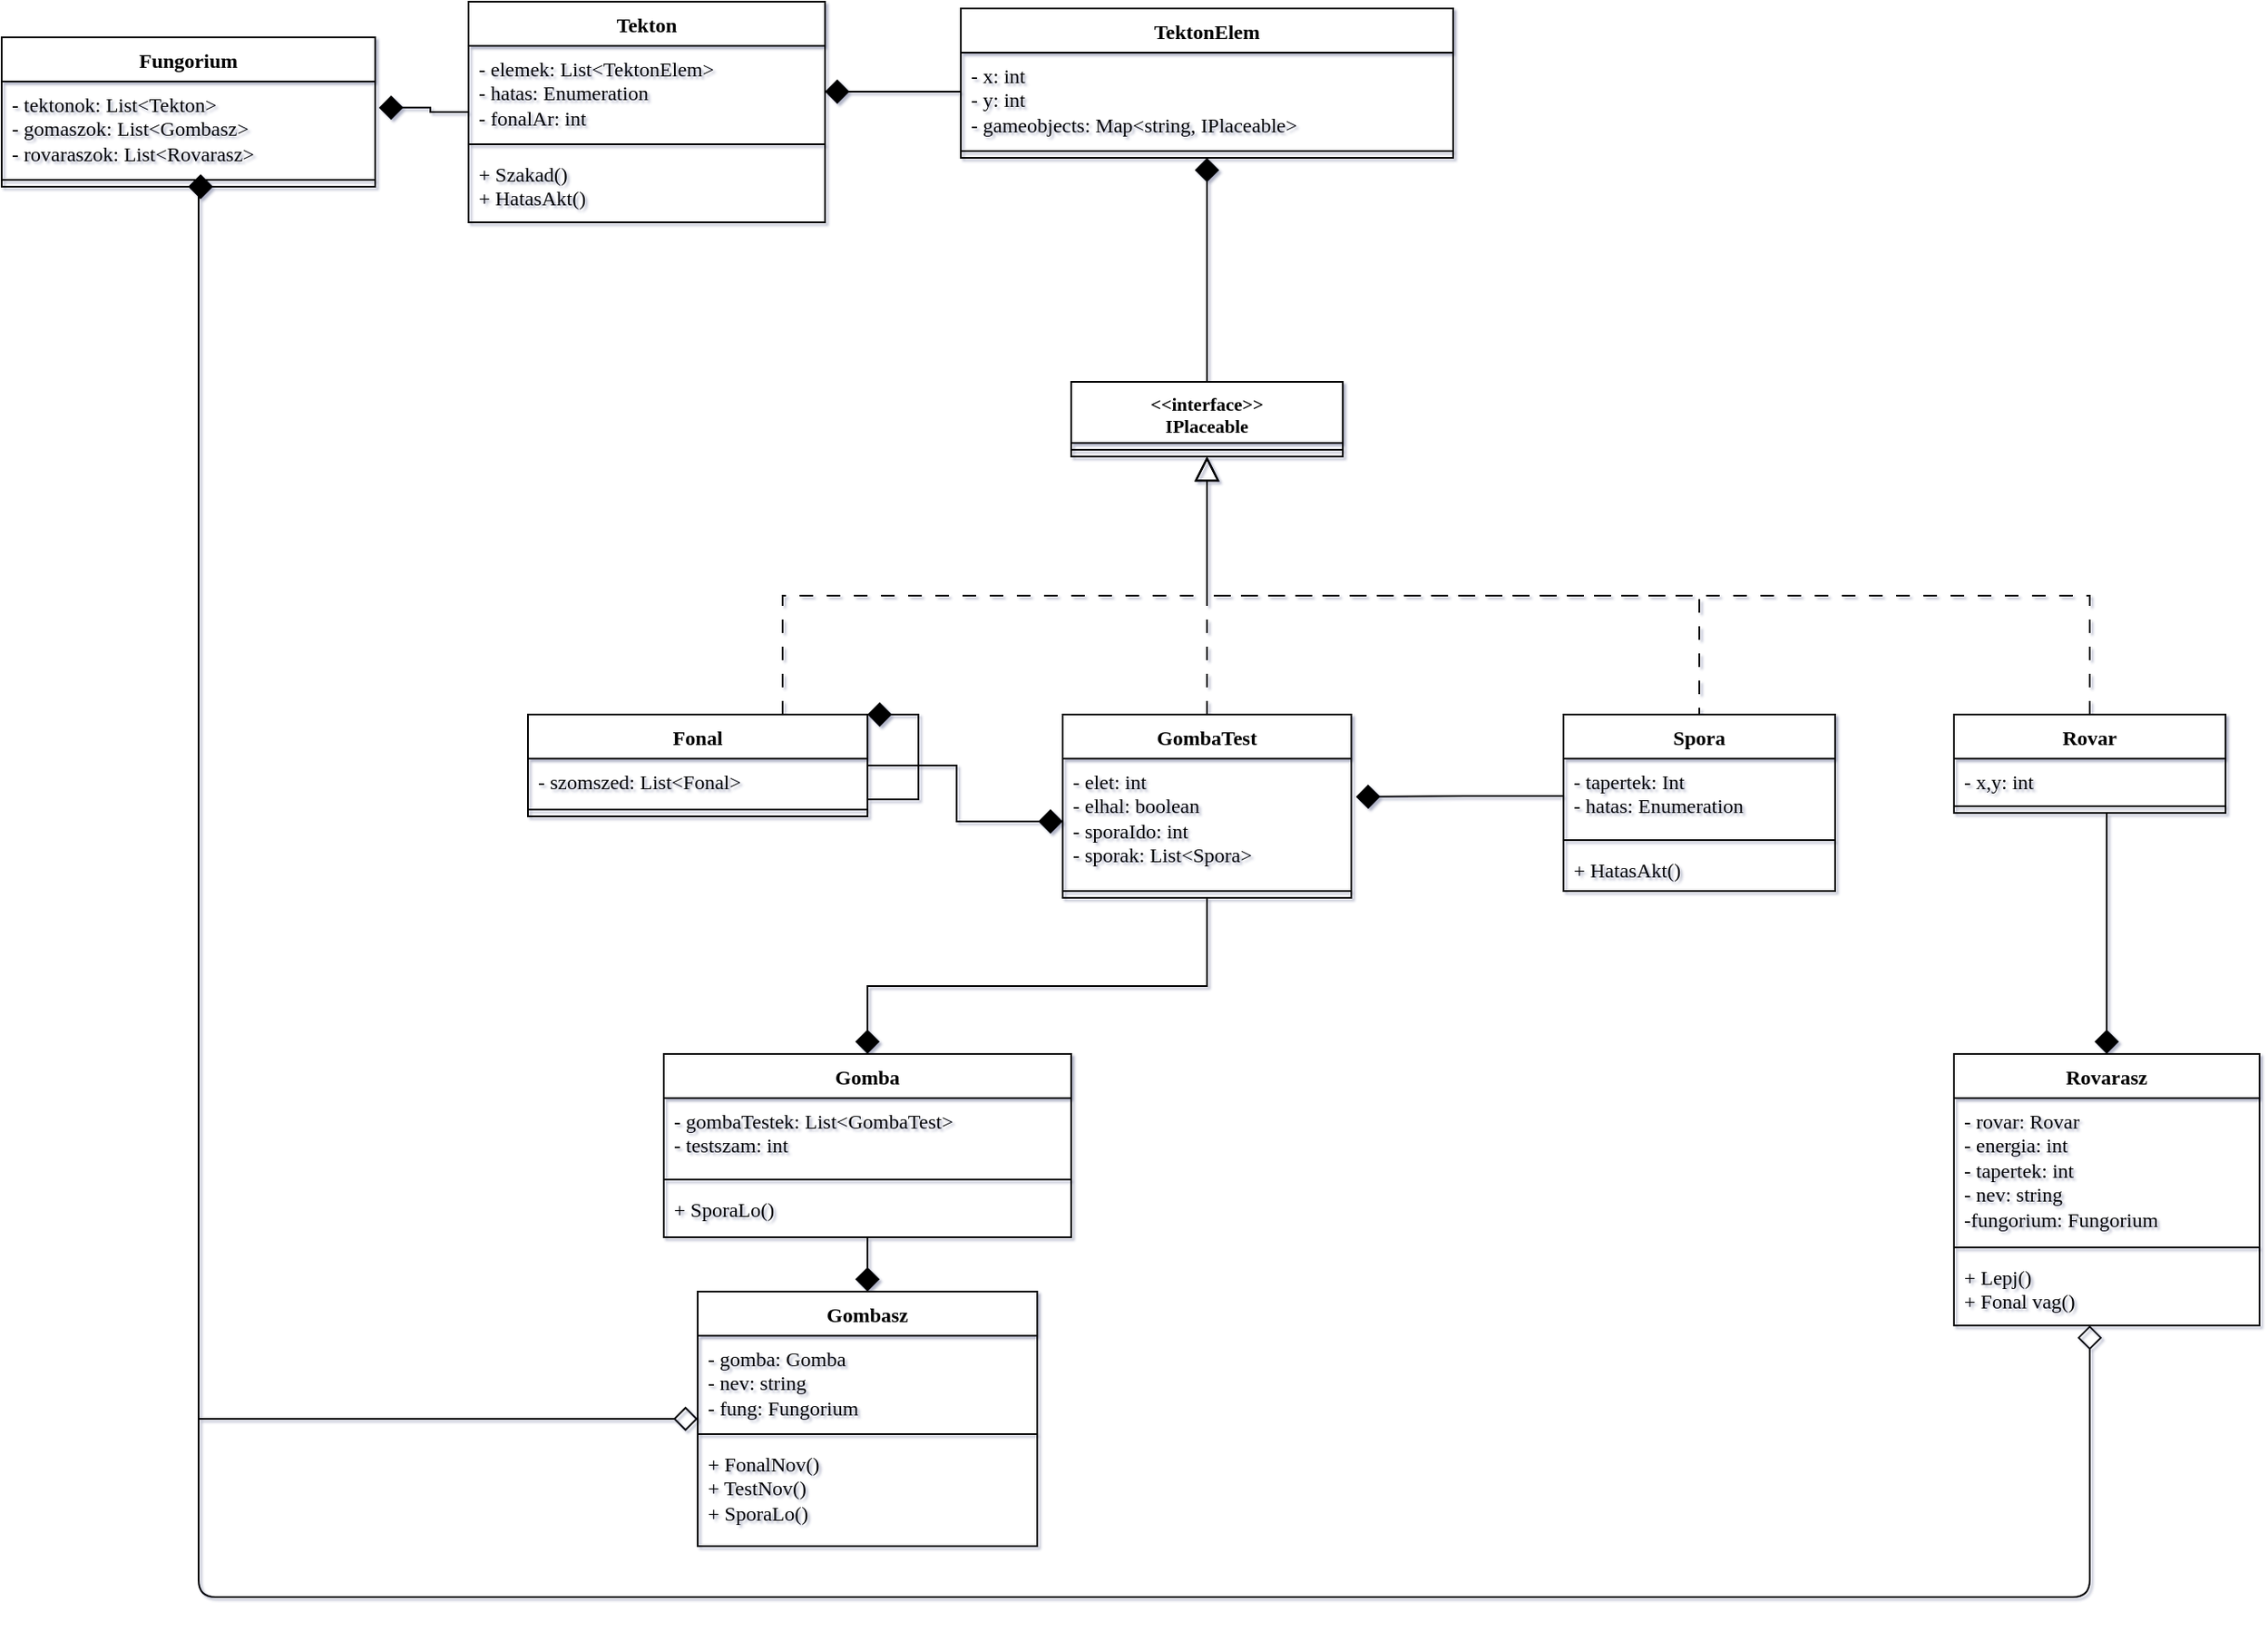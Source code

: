 <mxfile version="26.0.14">
  <diagram name="Page-1" id="QS5Mz85oaNEiWpul6-S5">
    <mxGraphModel dx="2500" dy="1138" grid="1" gridSize="10" guides="1" tooltips="1" connect="1" arrows="1" fold="1" page="0" pageScale="1" pageWidth="850" pageHeight="1100" math="0" shadow="1">
      <root>
        <mxCell id="0" />
        <mxCell id="1" parent="0" />
        <mxCell id="gR0rm1tbDsfKvDMnP-O4-3" style="edgeStyle=orthogonalEdgeStyle;rounded=0;orthogonalLoop=1;jettySize=auto;html=1;entryX=0.5;entryY=1;entryDx=0;entryDy=0;dashed=1;dashPattern=8 8;strokeColor=default;align=center;verticalAlign=middle;fontFamily=Helvetica;fontSize=11;fontColor=default;labelBackgroundColor=default;startSize=12;endArrow=block;endFill=0;endSize=12;curved=0;exitX=0.5;exitY=0;exitDx=0;exitDy=0;" parent="1" target="CVm5r9nSp5FHEXivWLYl-62" edge="1">
          <mxGeometry relative="1" as="geometry">
            <Array as="points">
              <mxPoint x="890" y="560" />
              <mxPoint x="890" y="490" />
              <mxPoint x="600" y="490" />
            </Array>
            <mxPoint x="910" y="560" as="sourcePoint" />
            <mxPoint x="620" y="408" as="targetPoint" />
          </mxGeometry>
        </mxCell>
        <mxCell id="CVm5r9nSp5FHEXivWLYl-14" value="Spora" style="swimlane;fontStyle=1;align=center;verticalAlign=top;childLayout=stackLayout;horizontal=1;startSize=26;horizontalStack=0;resizeParent=1;resizeParentMax=0;resizeLast=0;collapsible=1;marginBottom=0;whiteSpace=wrap;html=1;fontFamily=Lucida Console;labelBackgroundColor=none;" parent="1" vertex="1">
          <mxGeometry x="810" y="560" width="160" height="104" as="geometry" />
        </mxCell>
        <mxCell id="CVm5r9nSp5FHEXivWLYl-15" value="&lt;div&gt;- tapertek: Int&lt;/div&gt;&lt;div&gt;- hatas: Enumeration&lt;/div&gt;" style="text;strokeColor=none;fillColor=none;align=left;verticalAlign=top;spacingLeft=4;spacingRight=4;overflow=hidden;rotatable=0;points=[[0,0.5],[1,0.5]];portConstraint=eastwest;whiteSpace=wrap;html=1;fontFamily=Lucida Console;labelBackgroundColor=none;" parent="CVm5r9nSp5FHEXivWLYl-14" vertex="1">
          <mxGeometry y="26" width="160" height="44" as="geometry" />
        </mxCell>
        <mxCell id="CVm5r9nSp5FHEXivWLYl-16" value="" style="line;strokeWidth=1;fillColor=none;align=left;verticalAlign=middle;spacingTop=-1;spacingLeft=3;spacingRight=3;rotatable=0;labelPosition=right;points=[];portConstraint=eastwest;strokeColor=inherit;fontFamily=Lucida Console;labelBackgroundColor=none;" parent="CVm5r9nSp5FHEXivWLYl-14" vertex="1">
          <mxGeometry y="70" width="160" height="8" as="geometry" />
        </mxCell>
        <mxCell id="CVm5r9nSp5FHEXivWLYl-17" value="+ HatasAkt()" style="text;strokeColor=none;fillColor=none;align=left;verticalAlign=top;spacingLeft=4;spacingRight=4;overflow=hidden;rotatable=0;points=[[0,0.5],[1,0.5]];portConstraint=eastwest;whiteSpace=wrap;html=1;fontFamily=Lucida Console;labelBackgroundColor=none;" parent="CVm5r9nSp5FHEXivWLYl-14" vertex="1">
          <mxGeometry y="78" width="160" height="26" as="geometry" />
        </mxCell>
        <mxCell id="CVm5r9nSp5FHEXivWLYl-79" style="edgeStyle=orthogonalEdgeStyle;shape=connector;curved=0;rounded=0;orthogonalLoop=1;jettySize=auto;html=1;entryX=1.01;entryY=0.286;entryDx=0;entryDy=0;strokeColor=default;align=center;verticalAlign=middle;fontFamily=Helvetica;fontSize=11;fontColor=default;labelBackgroundColor=default;startSize=12;endArrow=diamond;endFill=1;endSize=12;entryPerimeter=0;" parent="1" source="CVm5r9nSp5FHEXivWLYl-22" target="CVm5r9nSp5FHEXivWLYl-56" edge="1">
          <mxGeometry relative="1" as="geometry" />
        </mxCell>
        <mxCell id="CVm5r9nSp5FHEXivWLYl-22" value="&lt;div&gt;Tekton&lt;/div&gt;" style="swimlane;fontStyle=1;align=center;verticalAlign=top;childLayout=stackLayout;horizontal=1;startSize=26;horizontalStack=0;resizeParent=1;resizeParentMax=0;resizeLast=0;collapsible=1;marginBottom=0;whiteSpace=wrap;html=1;fontFamily=Lucida Console;labelBackgroundColor=none;" parent="1" vertex="1">
          <mxGeometry x="165" y="140" width="210" height="130" as="geometry" />
        </mxCell>
        <mxCell id="CVm5r9nSp5FHEXivWLYl-23" value="&lt;div&gt;- elemek: List&amp;lt;TektonElem&amp;gt;&lt;/div&gt;&lt;div&gt;- hatas: Enumeration&lt;/div&gt;&lt;div&gt;- fonalAr: int&lt;/div&gt;" style="text;strokeColor=none;fillColor=none;align=left;verticalAlign=top;spacingLeft=4;spacingRight=4;overflow=hidden;rotatable=0;points=[[0,0.5],[1,0.5]];portConstraint=eastwest;whiteSpace=wrap;html=1;fontFamily=Lucida Console;labelBackgroundColor=none;" parent="CVm5r9nSp5FHEXivWLYl-22" vertex="1">
          <mxGeometry y="26" width="210" height="54" as="geometry" />
        </mxCell>
        <mxCell id="CVm5r9nSp5FHEXivWLYl-24" value="" style="line;strokeWidth=1;fillColor=none;align=left;verticalAlign=middle;spacingTop=-1;spacingLeft=3;spacingRight=3;rotatable=0;labelPosition=right;points=[];portConstraint=eastwest;strokeColor=inherit;fontFamily=Lucida Console;labelBackgroundColor=none;" parent="CVm5r9nSp5FHEXivWLYl-22" vertex="1">
          <mxGeometry y="80" width="210" height="8" as="geometry" />
        </mxCell>
        <mxCell id="CVm5r9nSp5FHEXivWLYl-25" value="&lt;div&gt;+ Szakad()&lt;/div&gt;&lt;div&gt;+ HatasAkt()&lt;/div&gt;" style="text;strokeColor=none;fillColor=none;align=left;verticalAlign=top;spacingLeft=4;spacingRight=4;overflow=hidden;rotatable=0;points=[[0,0.5],[1,0.5]];portConstraint=eastwest;whiteSpace=wrap;html=1;fontFamily=Lucida Console;labelBackgroundColor=none;" parent="CVm5r9nSp5FHEXivWLYl-22" vertex="1">
          <mxGeometry y="88" width="210" height="42" as="geometry" />
        </mxCell>
        <mxCell id="CVm5r9nSp5FHEXivWLYl-60" style="edgeStyle=orthogonalEdgeStyle;shape=connector;rounded=0;orthogonalLoop=1;jettySize=auto;html=1;entryX=1;entryY=0.5;entryDx=0;entryDy=0;strokeColor=default;align=center;verticalAlign=middle;fontFamily=Lucida Console;fontSize=11;fontColor=default;labelBackgroundColor=none;startSize=12;endArrow=diamond;endFill=1;endSize=12;" parent="1" source="CVm5r9nSp5FHEXivWLYl-26" target="CVm5r9nSp5FHEXivWLYl-23" edge="1">
          <mxGeometry relative="1" as="geometry">
            <Array as="points">
              <mxPoint x="440" y="193" />
              <mxPoint x="440" y="193" />
            </Array>
          </mxGeometry>
        </mxCell>
        <mxCell id="CVm5r9nSp5FHEXivWLYl-26" value="TektonElem" style="swimlane;fontStyle=1;align=center;verticalAlign=top;childLayout=stackLayout;horizontal=1;startSize=26;horizontalStack=0;resizeParent=1;resizeParentMax=0;resizeLast=0;collapsible=1;marginBottom=0;whiteSpace=wrap;html=1;fontFamily=Lucida Console;labelBackgroundColor=none;" parent="1" vertex="1">
          <mxGeometry x="455" y="144" width="290" height="88" as="geometry" />
        </mxCell>
        <mxCell id="CVm5r9nSp5FHEXivWLYl-27" value="&lt;div&gt;- x: int&lt;/div&gt;&lt;div&gt;- y: int&lt;/div&gt;&lt;div&gt;- gameobjects: Map&amp;lt;string, IPlaceable&amp;gt;&lt;/div&gt;" style="text;strokeColor=none;fillColor=none;align=left;verticalAlign=top;spacingLeft=4;spacingRight=4;overflow=hidden;rotatable=0;points=[[0,0.5],[1,0.5]];portConstraint=eastwest;whiteSpace=wrap;html=1;fontFamily=Lucida Console;labelBackgroundColor=none;" parent="CVm5r9nSp5FHEXivWLYl-26" vertex="1">
          <mxGeometry y="26" width="290" height="54" as="geometry" />
        </mxCell>
        <mxCell id="CVm5r9nSp5FHEXivWLYl-28" value="" style="line;strokeWidth=1;fillColor=none;align=left;verticalAlign=middle;spacingTop=-1;spacingLeft=3;spacingRight=3;rotatable=0;labelPosition=right;points=[];portConstraint=eastwest;strokeColor=inherit;fontFamily=Lucida Console;labelBackgroundColor=none;" parent="CVm5r9nSp5FHEXivWLYl-26" vertex="1">
          <mxGeometry y="80" width="290" height="8" as="geometry" />
        </mxCell>
        <mxCell id="CVm5r9nSp5FHEXivWLYl-75" style="edgeStyle=orthogonalEdgeStyle;shape=connector;curved=0;rounded=0;orthogonalLoop=1;jettySize=auto;html=1;entryX=0.5;entryY=0;entryDx=0;entryDy=0;strokeColor=default;align=center;verticalAlign=middle;fontFamily=Helvetica;fontSize=11;fontColor=default;labelBackgroundColor=default;startSize=12;endArrow=diamond;endFill=1;endSize=12;" parent="1" source="CVm5r9nSp5FHEXivWLYl-30" target="CVm5r9nSp5FHEXivWLYl-51" edge="1">
          <mxGeometry relative="1" as="geometry" />
        </mxCell>
        <mxCell id="CVm5r9nSp5FHEXivWLYl-30" value="Gomba" style="swimlane;fontStyle=1;align=center;verticalAlign=top;childLayout=stackLayout;horizontal=1;startSize=26;horizontalStack=0;resizeParent=1;resizeParentMax=0;resizeLast=0;collapsible=1;marginBottom=0;whiteSpace=wrap;html=1;fontFamily=Lucida Console;labelBackgroundColor=none;" parent="1" vertex="1">
          <mxGeometry x="280" y="760" width="240" height="108" as="geometry" />
        </mxCell>
        <mxCell id="CVm5r9nSp5FHEXivWLYl-31" value="&lt;div&gt;- gombaTestek: List&amp;lt;GombaTest&amp;gt;&lt;/div&gt;&lt;div&gt;- testszam: int&lt;/div&gt;" style="text;strokeColor=none;fillColor=none;align=left;verticalAlign=top;spacingLeft=4;spacingRight=4;overflow=hidden;rotatable=0;points=[[0,0.5],[1,0.5]];portConstraint=eastwest;whiteSpace=wrap;html=1;fontFamily=Lucida Console;labelBackgroundColor=none;" parent="CVm5r9nSp5FHEXivWLYl-30" vertex="1">
          <mxGeometry y="26" width="240" height="44" as="geometry" />
        </mxCell>
        <mxCell id="CVm5r9nSp5FHEXivWLYl-32" value="" style="line;strokeWidth=1;fillColor=none;align=left;verticalAlign=middle;spacingTop=-1;spacingLeft=3;spacingRight=3;rotatable=0;labelPosition=right;points=[];portConstraint=eastwest;strokeColor=inherit;fontFamily=Lucida Console;labelBackgroundColor=none;" parent="CVm5r9nSp5FHEXivWLYl-30" vertex="1">
          <mxGeometry y="70" width="240" height="8" as="geometry" />
        </mxCell>
        <mxCell id="gR0rm1tbDsfKvDMnP-O4-8" value="+ SporaLo()" style="text;strokeColor=none;fillColor=none;align=left;verticalAlign=top;spacingLeft=4;spacingRight=4;overflow=hidden;rotatable=0;points=[[0,0.5],[1,0.5]];portConstraint=eastwest;whiteSpace=wrap;html=1;fontFamily=Lucida Console;labelBackgroundColor=none;" parent="CVm5r9nSp5FHEXivWLYl-30" vertex="1">
          <mxGeometry y="78" width="240" height="30" as="geometry" />
        </mxCell>
        <mxCell id="CVm5r9nSp5FHEXivWLYl-74" style="edgeStyle=orthogonalEdgeStyle;shape=connector;curved=0;rounded=0;orthogonalLoop=1;jettySize=auto;html=1;entryX=0.5;entryY=0;entryDx=0;entryDy=0;strokeColor=default;align=center;verticalAlign=middle;fontFamily=Helvetica;fontSize=11;fontColor=default;labelBackgroundColor=default;startSize=12;endArrow=diamond;endFill=1;endSize=12;" parent="1" source="CVm5r9nSp5FHEXivWLYl-34" target="CVm5r9nSp5FHEXivWLYl-30" edge="1">
          <mxGeometry relative="1" as="geometry">
            <Array as="points">
              <mxPoint x="600" y="720" />
              <mxPoint x="400" y="720" />
            </Array>
          </mxGeometry>
        </mxCell>
        <mxCell id="CVm5r9nSp5FHEXivWLYl-81" style="edgeStyle=orthogonalEdgeStyle;shape=connector;curved=0;rounded=0;orthogonalLoop=1;jettySize=auto;html=1;entryX=0.5;entryY=1;entryDx=0;entryDy=0;strokeColor=default;align=center;verticalAlign=middle;fontFamily=Helvetica;fontSize=11;fontColor=default;labelBackgroundColor=default;startSize=12;endArrow=block;endFill=0;endSize=12;dashed=1;dashPattern=8 8;" parent="1" source="CVm5r9nSp5FHEXivWLYl-34" target="CVm5r9nSp5FHEXivWLYl-62" edge="1">
          <mxGeometry relative="1" as="geometry" />
        </mxCell>
        <mxCell id="CVm5r9nSp5FHEXivWLYl-34" value="GombaTest" style="swimlane;fontStyle=1;align=center;verticalAlign=top;childLayout=stackLayout;horizontal=1;startSize=26;horizontalStack=0;resizeParent=1;resizeParentMax=0;resizeLast=0;collapsible=1;marginBottom=0;whiteSpace=wrap;html=1;fontFamily=Lucida Console;labelBackgroundColor=none;" parent="1" vertex="1">
          <mxGeometry x="515" y="560" width="170" height="108" as="geometry" />
        </mxCell>
        <mxCell id="CVm5r9nSp5FHEXivWLYl-35" value="&lt;div&gt;- elet: int&lt;/div&gt;&lt;div&gt;- elhal: boolean&lt;/div&gt;&lt;div&gt;- sporaIdo: int&lt;/div&gt;&lt;div&gt;- sporak: List&amp;lt;Spora&amp;gt;&lt;/div&gt;" style="text;strokeColor=none;fillColor=none;align=left;verticalAlign=top;spacingLeft=4;spacingRight=4;overflow=hidden;rotatable=0;points=[[0,0.5],[1,0.5]];portConstraint=eastwest;whiteSpace=wrap;html=1;fontFamily=Lucida Console;labelBackgroundColor=none;" parent="CVm5r9nSp5FHEXivWLYl-34" vertex="1">
          <mxGeometry y="26" width="170" height="74" as="geometry" />
        </mxCell>
        <mxCell id="CVm5r9nSp5FHEXivWLYl-36" value="" style="line;strokeWidth=1;fillColor=none;align=left;verticalAlign=middle;spacingTop=-1;spacingLeft=3;spacingRight=3;rotatable=0;labelPosition=right;points=[];portConstraint=eastwest;strokeColor=inherit;fontFamily=Lucida Console;labelBackgroundColor=none;" parent="CVm5r9nSp5FHEXivWLYl-34" vertex="1">
          <mxGeometry y="100" width="170" height="8" as="geometry" />
        </mxCell>
        <mxCell id="CVm5r9nSp5FHEXivWLYl-73" style="edgeStyle=orthogonalEdgeStyle;shape=connector;curved=0;rounded=0;orthogonalLoop=1;jettySize=auto;html=1;entryX=0;entryY=0.5;entryDx=0;entryDy=0;strokeColor=default;align=center;verticalAlign=middle;fontFamily=Helvetica;fontSize=11;fontColor=default;labelBackgroundColor=default;startSize=12;endArrow=diamond;endFill=1;endSize=12;" parent="1" source="CVm5r9nSp5FHEXivWLYl-38" target="CVm5r9nSp5FHEXivWLYl-35" edge="1">
          <mxGeometry relative="1" as="geometry" />
        </mxCell>
        <mxCell id="CVm5r9nSp5FHEXivWLYl-80" style="edgeStyle=orthogonalEdgeStyle;shape=connector;curved=0;rounded=0;orthogonalLoop=1;jettySize=auto;html=1;entryX=0.5;entryY=1;entryDx=0;entryDy=0;strokeColor=default;align=center;verticalAlign=middle;fontFamily=Helvetica;fontSize=11;fontColor=default;labelBackgroundColor=default;startSize=12;endArrow=block;endFill=0;endSize=12;dashed=1;dashPattern=8 8;exitX=0.75;exitY=0;exitDx=0;exitDy=0;" parent="1" source="CVm5r9nSp5FHEXivWLYl-38" target="CVm5r9nSp5FHEXivWLYl-62" edge="1">
          <mxGeometry relative="1" as="geometry">
            <Array as="points">
              <mxPoint x="350" y="490" />
              <mxPoint x="600" y="490" />
            </Array>
          </mxGeometry>
        </mxCell>
        <mxCell id="CVm5r9nSp5FHEXivWLYl-38" value="Fonal" style="swimlane;fontStyle=1;align=center;verticalAlign=top;childLayout=stackLayout;horizontal=1;startSize=26;horizontalStack=0;resizeParent=1;resizeParentMax=0;resizeLast=0;collapsible=1;marginBottom=0;whiteSpace=wrap;html=1;fontFamily=Lucida Console;labelBackgroundColor=none;" parent="1" vertex="1">
          <mxGeometry x="200" y="560" width="200" height="60" as="geometry" />
        </mxCell>
        <mxCell id="hUL_kqnf4HgmXT2WIUqL-4" value="- szomszed: List&amp;lt;Fonal&amp;gt;" style="text;strokeColor=none;fillColor=none;align=left;verticalAlign=top;spacingLeft=4;spacingRight=4;overflow=hidden;rotatable=0;points=[[0,0.5],[1,0.5]];portConstraint=eastwest;whiteSpace=wrap;html=1;fontFamily=Lucida Console;labelBackgroundColor=none;" vertex="1" parent="CVm5r9nSp5FHEXivWLYl-38">
          <mxGeometry y="26" width="200" height="26" as="geometry" />
        </mxCell>
        <mxCell id="CVm5r9nSp5FHEXivWLYl-40" value="" style="line;strokeWidth=1;fillColor=none;align=left;verticalAlign=middle;spacingTop=-1;spacingLeft=3;spacingRight=3;rotatable=0;labelPosition=right;points=[];portConstraint=eastwest;strokeColor=inherit;fontFamily=Lucida Console;labelBackgroundColor=none;" parent="CVm5r9nSp5FHEXivWLYl-38" vertex="1">
          <mxGeometry y="52" width="200" height="8" as="geometry" />
        </mxCell>
        <mxCell id="hUL_kqnf4HgmXT2WIUqL-6" style="edgeStyle=orthogonalEdgeStyle;shape=connector;curved=0;rounded=0;orthogonalLoop=1;jettySize=auto;html=1;entryX=1;entryY=0;entryDx=0;entryDy=0;strokeColor=default;align=center;verticalAlign=middle;fontFamily=Helvetica;fontSize=11;fontColor=default;labelBackgroundColor=default;startSize=12;endArrow=diamond;endFill=1;endSize=12;exitX=1;exitY=0.5;exitDx=0;exitDy=0;" edge="1" parent="CVm5r9nSp5FHEXivWLYl-38" source="hUL_kqnf4HgmXT2WIUqL-4" target="CVm5r9nSp5FHEXivWLYl-38">
          <mxGeometry relative="1" as="geometry">
            <mxPoint x="210" y="73" as="sourcePoint" />
            <mxPoint x="325" y="73" as="targetPoint" />
            <Array as="points">
              <mxPoint x="200" y="50" />
              <mxPoint x="230" y="50" />
              <mxPoint x="230" />
            </Array>
          </mxGeometry>
        </mxCell>
        <mxCell id="CVm5r9nSp5FHEXivWLYl-72" style="edgeStyle=orthogonalEdgeStyle;shape=connector;curved=0;rounded=0;orthogonalLoop=1;jettySize=auto;html=1;entryX=0.5;entryY=0;entryDx=0;entryDy=0;strokeColor=default;align=center;verticalAlign=middle;fontFamily=Helvetica;fontSize=11;fontColor=default;labelBackgroundColor=default;startSize=12;endArrow=diamond;endFill=1;endSize=12;" parent="1" source="CVm5r9nSp5FHEXivWLYl-42" target="CVm5r9nSp5FHEXivWLYl-46" edge="1">
          <mxGeometry relative="1" as="geometry">
            <Array as="points">
              <mxPoint x="1130" y="660" />
              <mxPoint x="1130" y="660" />
            </Array>
          </mxGeometry>
        </mxCell>
        <mxCell id="gR0rm1tbDsfKvDMnP-O4-7" style="edgeStyle=orthogonalEdgeStyle;shape=connector;curved=0;rounded=0;orthogonalLoop=1;jettySize=auto;html=1;entryX=0.5;entryY=1;entryDx=0;entryDy=0;strokeColor=default;align=center;verticalAlign=middle;fontFamily=Helvetica;fontSize=11;fontColor=default;labelBackgroundColor=default;startSize=12;endArrow=block;endFill=0;endSize=12;dashed=1;dashPattern=8 8;" parent="1" source="CVm5r9nSp5FHEXivWLYl-42" target="CVm5r9nSp5FHEXivWLYl-62" edge="1">
          <mxGeometry relative="1" as="geometry">
            <Array as="points">
              <mxPoint x="1120" y="490" />
              <mxPoint x="600" y="490" />
            </Array>
          </mxGeometry>
        </mxCell>
        <mxCell id="CVm5r9nSp5FHEXivWLYl-42" value="Rovar" style="swimlane;fontStyle=1;align=center;verticalAlign=top;childLayout=stackLayout;horizontal=1;startSize=26;horizontalStack=0;resizeParent=1;resizeParentMax=0;resizeLast=0;collapsible=1;marginBottom=0;whiteSpace=wrap;html=1;fontFamily=Lucida Console;labelBackgroundColor=none;" parent="1" vertex="1">
          <mxGeometry x="1040" y="560" width="160" height="58" as="geometry">
            <mxRectangle x="1040" y="560" width="80" height="30" as="alternateBounds" />
          </mxGeometry>
        </mxCell>
        <mxCell id="hUL_kqnf4HgmXT2WIUqL-15" value="- x,y: int" style="text;strokeColor=none;fillColor=none;align=left;verticalAlign=top;spacingLeft=4;spacingRight=4;overflow=hidden;rotatable=0;points=[[0,0.5],[1,0.5]];portConstraint=eastwest;whiteSpace=wrap;html=1;fontFamily=Lucida Console;labelBackgroundColor=none;" vertex="1" parent="CVm5r9nSp5FHEXivWLYl-42">
          <mxGeometry y="26" width="160" height="24" as="geometry" />
        </mxCell>
        <mxCell id="CVm5r9nSp5FHEXivWLYl-44" value="" style="line;strokeWidth=1;fillColor=none;align=left;verticalAlign=middle;spacingTop=-1;spacingLeft=3;spacingRight=3;rotatable=0;labelPosition=right;points=[];portConstraint=eastwest;strokeColor=inherit;fontFamily=Lucida Console;labelBackgroundColor=none;" parent="CVm5r9nSp5FHEXivWLYl-42" vertex="1">
          <mxGeometry y="50" width="160" height="8" as="geometry" />
        </mxCell>
        <mxCell id="CVm5r9nSp5FHEXivWLYl-46" value="&lt;div&gt;Rovarasz&lt;/div&gt;" style="swimlane;fontStyle=1;align=center;verticalAlign=top;childLayout=stackLayout;horizontal=1;startSize=26;horizontalStack=0;resizeParent=1;resizeParentMax=0;resizeLast=0;collapsible=1;marginBottom=0;whiteSpace=wrap;html=1;fontFamily=Lucida Console;labelBackgroundColor=none;" parent="1" vertex="1">
          <mxGeometry x="1040" y="760" width="180" height="160" as="geometry" />
        </mxCell>
        <mxCell id="CVm5r9nSp5FHEXivWLYl-47" value="&lt;div&gt;- rovar: Rovar&lt;/div&gt;&lt;div&gt;- energia: int&lt;/div&gt;&lt;div&gt;- tapertek: int&lt;/div&gt;&lt;div&gt;- nev: string&lt;/div&gt;&lt;div&gt;-fungorium: Fungorium&lt;/div&gt;" style="text;strokeColor=none;fillColor=none;align=left;verticalAlign=top;spacingLeft=4;spacingRight=4;overflow=hidden;rotatable=0;points=[[0,0.5],[1,0.5]];portConstraint=eastwest;whiteSpace=wrap;html=1;fontFamily=Lucida Console;labelBackgroundColor=none;" parent="CVm5r9nSp5FHEXivWLYl-46" vertex="1">
          <mxGeometry y="26" width="180" height="84" as="geometry" />
        </mxCell>
        <mxCell id="CVm5r9nSp5FHEXivWLYl-48" value="" style="line;strokeWidth=1;fillColor=none;align=left;verticalAlign=middle;spacingTop=-1;spacingLeft=3;spacingRight=3;rotatable=0;labelPosition=right;points=[];portConstraint=eastwest;strokeColor=inherit;fontFamily=Lucida Console;labelBackgroundColor=none;" parent="CVm5r9nSp5FHEXivWLYl-46" vertex="1">
          <mxGeometry y="110" width="180" height="8" as="geometry" />
        </mxCell>
        <mxCell id="CVm5r9nSp5FHEXivWLYl-49" value="&lt;div&gt;+ Lepj()&lt;/div&gt;&lt;div&gt;+ Fonal vag()&lt;/div&gt;" style="text;strokeColor=none;fillColor=none;align=left;verticalAlign=top;spacingLeft=4;spacingRight=4;overflow=hidden;rotatable=0;points=[[0,0.5],[1,0.5]];portConstraint=eastwest;whiteSpace=wrap;html=1;fontFamily=Lucida Console;labelBackgroundColor=none;" parent="CVm5r9nSp5FHEXivWLYl-46" vertex="1">
          <mxGeometry y="118" width="180" height="42" as="geometry" />
        </mxCell>
        <mxCell id="CVm5r9nSp5FHEXivWLYl-51" value="Gombasz" style="swimlane;fontStyle=1;align=center;verticalAlign=top;childLayout=stackLayout;horizontal=1;startSize=26;horizontalStack=0;resizeParent=1;resizeParentMax=0;resizeLast=0;collapsible=1;marginBottom=0;whiteSpace=wrap;html=1;fontFamily=Lucida Console;labelBackgroundColor=none;" parent="1" vertex="1">
          <mxGeometry x="300" y="900" width="200" height="150" as="geometry" />
        </mxCell>
        <mxCell id="CVm5r9nSp5FHEXivWLYl-52" value="- gomba: Gomba&lt;div&gt;- nev: string&lt;/div&gt;&lt;div&gt;- fung: Fungorium&lt;/div&gt;" style="text;strokeColor=none;fillColor=none;align=left;verticalAlign=top;spacingLeft=4;spacingRight=4;overflow=hidden;rotatable=0;points=[[0,0.5],[1,0.5]];portConstraint=eastwest;whiteSpace=wrap;html=1;fontFamily=Lucida Console;labelBackgroundColor=none;" parent="CVm5r9nSp5FHEXivWLYl-51" vertex="1">
          <mxGeometry y="26" width="200" height="54" as="geometry" />
        </mxCell>
        <mxCell id="CVm5r9nSp5FHEXivWLYl-53" value="" style="line;strokeWidth=1;fillColor=none;align=left;verticalAlign=middle;spacingTop=-1;spacingLeft=3;spacingRight=3;rotatable=0;labelPosition=right;points=[];portConstraint=eastwest;strokeColor=inherit;fontFamily=Lucida Console;labelBackgroundColor=none;" parent="CVm5r9nSp5FHEXivWLYl-51" vertex="1">
          <mxGeometry y="80" width="200" height="8" as="geometry" />
        </mxCell>
        <mxCell id="CVm5r9nSp5FHEXivWLYl-54" value="&lt;div&gt;+ FonalNov()&lt;/div&gt;&lt;div&gt;+ TestNov()&lt;/div&gt;&lt;div&gt;+ SporaLo()&lt;/div&gt;" style="text;strokeColor=none;fillColor=none;align=left;verticalAlign=top;spacingLeft=4;spacingRight=4;overflow=hidden;rotatable=0;points=[[0,0.5],[1,0.5]];portConstraint=eastwest;whiteSpace=wrap;html=1;fontFamily=Lucida Console;labelBackgroundColor=none;" parent="CVm5r9nSp5FHEXivWLYl-51" vertex="1">
          <mxGeometry y="88" width="200" height="62" as="geometry" />
        </mxCell>
        <mxCell id="CVm5r9nSp5FHEXivWLYl-55" value="Fungorium" style="swimlane;fontStyle=1;align=center;verticalAlign=top;childLayout=stackLayout;horizontal=1;startSize=26;horizontalStack=0;resizeParent=1;resizeParentMax=0;resizeLast=0;collapsible=1;marginBottom=0;whiteSpace=wrap;html=1;fontFamily=Lucida Console;labelBackgroundColor=none;" parent="1" vertex="1">
          <mxGeometry x="-110" y="161" width="220" height="88" as="geometry" />
        </mxCell>
        <mxCell id="CVm5r9nSp5FHEXivWLYl-56" value="- tektonok: List&amp;lt;Tekton&amp;gt;&lt;div&gt;- gomaszok: List&amp;lt;Gombasz&amp;gt;&lt;/div&gt;&lt;div&gt;- rovaraszok: List&amp;lt;Rovarasz&amp;gt;&lt;/div&gt;" style="text;strokeColor=none;fillColor=none;align=left;verticalAlign=top;spacingLeft=4;spacingRight=4;overflow=hidden;rotatable=0;points=[[0,0.5],[1,0.5]];portConstraint=eastwest;whiteSpace=wrap;html=1;fontFamily=Lucida Console;labelBackgroundColor=none;" parent="CVm5r9nSp5FHEXivWLYl-55" vertex="1">
          <mxGeometry y="26" width="220" height="54" as="geometry" />
        </mxCell>
        <mxCell id="CVm5r9nSp5FHEXivWLYl-57" value="" style="line;strokeWidth=1;fillColor=none;align=left;verticalAlign=middle;spacingTop=-1;spacingLeft=3;spacingRight=3;rotatable=0;labelPosition=right;points=[];portConstraint=eastwest;strokeColor=inherit;fontFamily=Lucida Console;labelBackgroundColor=none;" parent="CVm5r9nSp5FHEXivWLYl-55" vertex="1">
          <mxGeometry y="80" width="220" height="8" as="geometry" />
        </mxCell>
        <mxCell id="CVm5r9nSp5FHEXivWLYl-66" style="edgeStyle=orthogonalEdgeStyle;shape=connector;rounded=0;orthogonalLoop=1;jettySize=auto;html=1;entryX=0.5;entryY=1;entryDx=0;entryDy=0;strokeColor=default;align=center;verticalAlign=middle;fontFamily=Helvetica;fontSize=11;fontColor=default;labelBackgroundColor=none;startSize=12;endArrow=diamond;endFill=1;endSize=12;curved=0;" parent="1" source="CVm5r9nSp5FHEXivWLYl-62" target="CVm5r9nSp5FHEXivWLYl-26" edge="1">
          <mxGeometry relative="1" as="geometry" />
        </mxCell>
        <mxCell id="CVm5r9nSp5FHEXivWLYl-62" value="&lt;div&gt;&amp;lt;&amp;lt;interface&amp;gt;&amp;gt;&lt;/div&gt;&lt;div&gt;IPlaceable&lt;/div&gt;" style="swimlane;fontStyle=1;align=center;verticalAlign=top;childLayout=stackLayout;horizontal=1;startSize=36;horizontalStack=0;resizeParent=1;resizeParentMax=0;resizeLast=0;collapsible=1;marginBottom=0;whiteSpace=wrap;html=1;fontFamily=Lucida Console;fontSize=11;fontColor=default;labelBackgroundColor=none;" parent="1" vertex="1">
          <mxGeometry x="520" y="364" width="160" height="44" as="geometry" />
        </mxCell>
        <mxCell id="CVm5r9nSp5FHEXivWLYl-64" value="" style="line;strokeWidth=1;fillColor=none;align=left;verticalAlign=middle;spacingTop=-1;spacingLeft=3;spacingRight=3;rotatable=0;labelPosition=right;points=[];portConstraint=eastwest;strokeColor=inherit;fontFamily=Lucida Console;fontSize=11;fontColor=default;labelBackgroundColor=none;" parent="CVm5r9nSp5FHEXivWLYl-62" vertex="1">
          <mxGeometry y="36" width="160" height="8" as="geometry" />
        </mxCell>
        <mxCell id="gR0rm1tbDsfKvDMnP-O4-5" style="edgeStyle=orthogonalEdgeStyle;shape=connector;curved=0;rounded=0;orthogonalLoop=1;jettySize=auto;html=1;exitX=0;exitY=0.5;exitDx=0;exitDy=0;strokeColor=default;align=center;verticalAlign=middle;fontFamily=Helvetica;fontSize=11;fontColor=default;labelBackgroundColor=default;startSize=12;endArrow=diamond;endFill=1;endSize=12;entryX=1.016;entryY=0.304;entryDx=0;entryDy=0;entryPerimeter=0;" parent="1" source="CVm5r9nSp5FHEXivWLYl-15" target="CVm5r9nSp5FHEXivWLYl-35" edge="1">
          <mxGeometry relative="1" as="geometry">
            <mxPoint x="710" y="580" as="targetPoint" />
          </mxGeometry>
        </mxCell>
        <mxCell id="hUL_kqnf4HgmXT2WIUqL-1" style="edgeStyle=orthogonalEdgeStyle;shape=connector;curved=0;rounded=0;orthogonalLoop=1;jettySize=auto;html=1;strokeColor=default;align=center;verticalAlign=middle;fontFamily=Helvetica;fontSize=11;fontColor=default;labelBackgroundColor=default;startSize=12;endArrow=diamond;endFill=1;endSize=12;exitX=0;exitY=0.5;exitDx=0;exitDy=0;entryX=0.5;entryY=1;entryDx=0;entryDy=0;startArrow=diamond;startFill=0;" edge="1" parent="1" source="CVm5r9nSp5FHEXivWLYl-51" target="CVm5r9nSp5FHEXivWLYl-55">
          <mxGeometry relative="1" as="geometry">
            <mxPoint x="410" y="860" as="sourcePoint" />
            <mxPoint x="-20" y="580" as="targetPoint" />
            <Array as="points">
              <mxPoint x="6" y="975" />
            </Array>
          </mxGeometry>
        </mxCell>
        <mxCell id="hUL_kqnf4HgmXT2WIUqL-2" style="edgeStyle=orthogonalEdgeStyle;shape=connector;curved=0;rounded=1;orthogonalLoop=1;jettySize=auto;html=1;strokeColor=default;align=center;verticalAlign=middle;fontFamily=Helvetica;fontSize=11;fontColor=default;labelBackgroundColor=default;startSize=12;endArrow=diamond;endFill=1;endSize=12;entryX=0.5;entryY=1;entryDx=0;entryDy=0;startArrow=diamond;startFill=0;" edge="1" parent="1" source="CVm5r9nSp5FHEXivWLYl-49" target="CVm5r9nSp5FHEXivWLYl-55">
          <mxGeometry relative="1" as="geometry">
            <mxPoint x="310" y="910" as="sourcePoint" />
            <mxPoint x="-39" y="265" as="targetPoint" />
            <Array as="points">
              <mxPoint x="1120" y="1080" />
              <mxPoint x="6" y="1080" />
            </Array>
          </mxGeometry>
        </mxCell>
      </root>
    </mxGraphModel>
  </diagram>
</mxfile>
